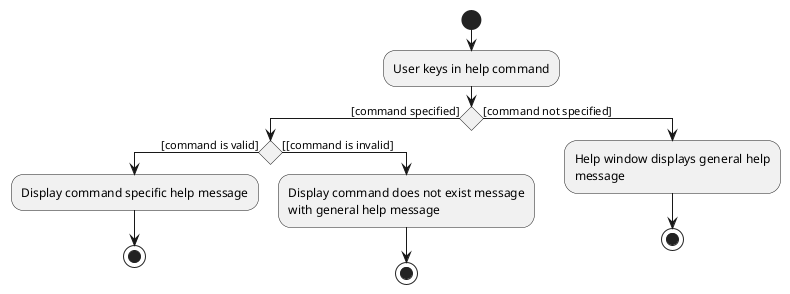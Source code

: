 @startuml
start
:User keys in help command;

'Since the beta syntax does not support placing the condition outside the
'diamond we place it as the true branch instead.

if () then ([command specified])
    if () then ([command is valid])
        :Display command specific help message;
        stop
    else ([[command is invalid])
        :Display command does not exist message
        with general help message;
        stop
    endif
else ([command not specified])
    :Help window displays general help
    message;
    stop
endif
@enduml
